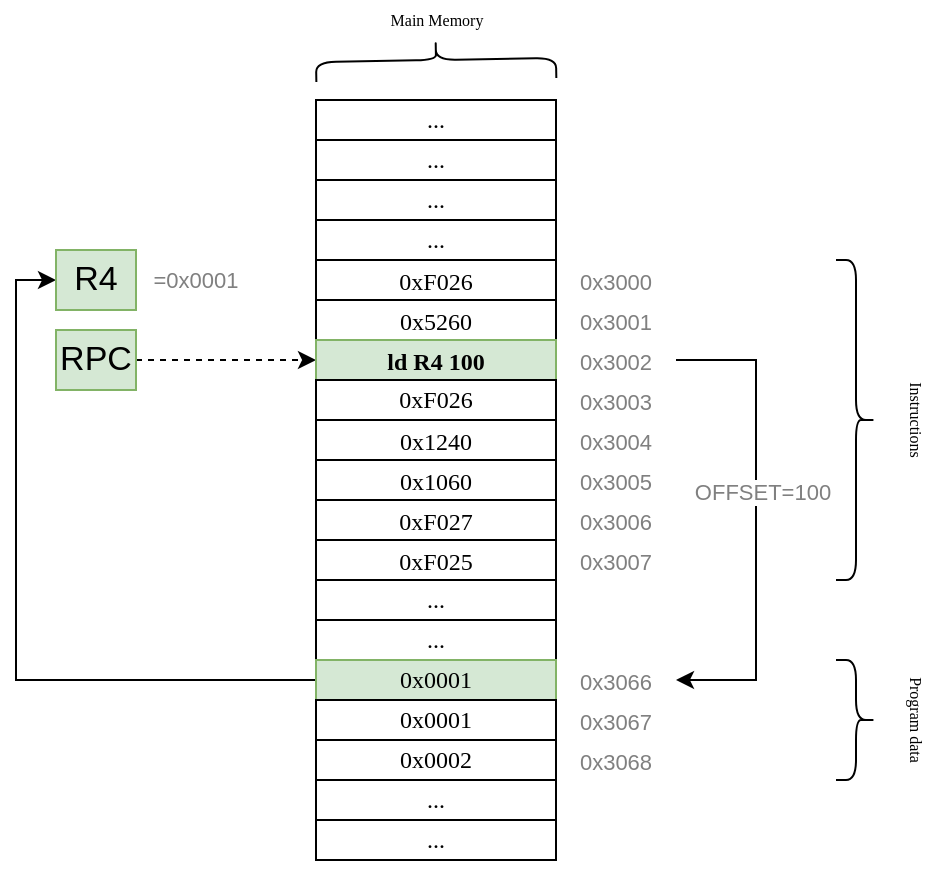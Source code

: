 <mxfile version="15.8.7" type="device"><diagram id="mS_9B1L-qNiDRTW4c1Kf" name="Page-1"><mxGraphModel dx="922" dy="743" grid="1" gridSize="10" guides="1" tooltips="1" connect="1" arrows="1" fold="1" page="1" pageScale="1" pageWidth="827" pageHeight="1169" math="0" shadow="0"><root><mxCell id="0"/><mxCell id="1" parent="0"/><mxCell id="rQF-kg94e7PpYjnTYFAC-100" style="edgeStyle=orthogonalEdgeStyle;rounded=0;orthogonalLoop=1;jettySize=auto;html=1;exitX=1;exitY=0.5;exitDx=0;exitDy=0;entryX=0;entryY=0.5;entryDx=0;entryDy=0;dashed=1;fontFamily=Verdana;fontSize=8;fontColor=#000000;" parent="1" source="4XDJ3RZ_BafD3tyeqq8T-8" target="rQF-kg94e7PpYjnTYFAC-28" edge="1"><mxGeometry relative="1" as="geometry"><mxPoint x="200" y="450" as="sourcePoint"/></mxGeometry></mxCell><mxCell id="rQF-kg94e7PpYjnTYFAC-41" style="edgeStyle=orthogonalEdgeStyle;rounded=0;orthogonalLoop=1;jettySize=auto;html=1;exitX=0.5;exitY=1;exitDx=0;exitDy=0;entryX=0.5;entryY=1;entryDx=0;entryDy=0;fontFamily=Verdana;" parent="1" source="rQF-kg94e7PpYjnTYFAC-16" target="rQF-kg94e7PpYjnTYFAC-40" edge="1"><mxGeometry relative="1" as="geometry"/></mxCell><mxCell id="rQF-kg94e7PpYjnTYFAC-16" value="" style="rounded=0;whiteSpace=wrap;html=1;fontFamily=Verdana;" parent="1" vertex="1"><mxGeometry x="280" y="340" width="120" height="380" as="geometry"/></mxCell><mxCell id="rQF-kg94e7PpYjnTYFAC-22" value="..." style="rounded=0;whiteSpace=wrap;html=1;fontFamily=Verdana;" parent="1" vertex="1"><mxGeometry x="280" y="340" width="120" height="20" as="geometry"/></mxCell><mxCell id="rQF-kg94e7PpYjnTYFAC-23" value="..." style="rounded=0;whiteSpace=wrap;html=1;fontFamily=Verdana;" parent="1" vertex="1"><mxGeometry x="280" y="360" width="120" height="20" as="geometry"/></mxCell><mxCell id="rQF-kg94e7PpYjnTYFAC-24" value="..." style="rounded=0;whiteSpace=wrap;html=1;fontFamily=Verdana;" parent="1" vertex="1"><mxGeometry x="280" y="380" width="120" height="20" as="geometry"/></mxCell><mxCell id="rQF-kg94e7PpYjnTYFAC-25" value="..." style="rounded=0;whiteSpace=wrap;html=1;fontFamily=Verdana;" parent="1" vertex="1"><mxGeometry x="280" y="400" width="120" height="20" as="geometry"/></mxCell><mxCell id="rQF-kg94e7PpYjnTYFAC-26" value="&lt;div style=&quot;font-weight: normal ; font-size: 12px ; line-height: 18px&quot;&gt;&lt;div&gt;&lt;font color=&quot;#000000&quot; style=&quot;background-color: rgb(255 , 255 , 255)&quot;&gt;0xF026&lt;/font&gt;&lt;/div&gt;&lt;/div&gt;" style="rounded=0;whiteSpace=wrap;html=1;fontFamily=Verdana;" parent="1" vertex="1"><mxGeometry x="280" y="420" width="120" height="20" as="geometry"/></mxCell><mxCell id="rQF-kg94e7PpYjnTYFAC-27" value="&lt;div style=&quot;line-height: 18px;&quot;&gt;&lt;span style=&quot;background-color: rgb(255 , 255 , 255)&quot;&gt;0x5260&lt;/span&gt;&lt;/div&gt;" style="rounded=0;whiteSpace=wrap;html=1;fontFamily=Verdana;" parent="1" vertex="1"><mxGeometry x="280" y="440" width="120" height="20" as="geometry"/></mxCell><mxCell id="rQF-kg94e7PpYjnTYFAC-28" value="&lt;div style=&quot;line-height: 18px&quot;&gt;ld R4 100&lt;/div&gt;" style="rounded=0;whiteSpace=wrap;html=1;fontFamily=Verdana;fillColor=#d5e8d4;strokeColor=#82b366;fontStyle=1" parent="1" vertex="1"><mxGeometry x="280" y="460" width="120" height="20" as="geometry"/></mxCell><mxCell id="rQF-kg94e7PpYjnTYFAC-29" value="&lt;span style=&quot;background-color: rgb(255, 255, 255);&quot;&gt;0xF026&lt;/span&gt;" style="rounded=0;whiteSpace=wrap;html=1;fontFamily=Verdana;" parent="1" vertex="1"><mxGeometry x="280" y="480" width="120" height="20" as="geometry"/></mxCell><mxCell id="rQF-kg94e7PpYjnTYFAC-30" value="&lt;div style=&quot;line-height: 18px;&quot;&gt;&lt;span style=&quot;background-color: rgb(255 , 255 , 255)&quot;&gt;0x1240&lt;/span&gt;&lt;/div&gt;" style="rounded=0;whiteSpace=wrap;html=1;fontFamily=Verdana;" parent="1" vertex="1"><mxGeometry x="280" y="500" width="120" height="20" as="geometry"/></mxCell><mxCell id="rQF-kg94e7PpYjnTYFAC-31" value="&lt;div style=&quot;line-height: 18px;&quot;&gt;&lt;div style=&quot;line-height: 18px;&quot;&gt;&lt;span style=&quot;background-color: rgb(255 , 255 , 255)&quot;&gt;0x1060&lt;/span&gt;&lt;/div&gt;&lt;/div&gt;" style="rounded=0;whiteSpace=wrap;html=1;fontFamily=Verdana;" parent="1" vertex="1"><mxGeometry x="280" y="520" width="120" height="20" as="geometry"/></mxCell><mxCell id="rQF-kg94e7PpYjnTYFAC-32" value="&lt;div style=&quot;line-height: 18px;&quot;&gt;&lt;span style=&quot;background-color: rgb(255 , 255 , 255)&quot;&gt;0xF027&lt;/span&gt;&lt;/div&gt;" style="rounded=0;whiteSpace=wrap;html=1;fontFamily=Verdana;" parent="1" vertex="1"><mxGeometry x="280" y="540" width="120" height="20" as="geometry"/></mxCell><mxCell id="rQF-kg94e7PpYjnTYFAC-33" value="&lt;div style=&quot;line-height: 18px;&quot;&gt;&lt;span style=&quot;background-color: rgb(255 , 255 , 255)&quot;&gt;0xF025&lt;/span&gt;&lt;/div&gt;" style="rounded=0;whiteSpace=wrap;html=1;fontFamily=Verdana;" parent="1" vertex="1"><mxGeometry x="280" y="560" width="120" height="20" as="geometry"/></mxCell><mxCell id="rQF-kg94e7PpYjnTYFAC-34" value="..." style="rounded=0;whiteSpace=wrap;html=1;fontFamily=Verdana;" parent="1" vertex="1"><mxGeometry x="280" y="580" width="120" height="20" as="geometry"/></mxCell><mxCell id="rQF-kg94e7PpYjnTYFAC-35" value="..." style="rounded=0;whiteSpace=wrap;html=1;fontFamily=Verdana;" parent="1" vertex="1"><mxGeometry x="280" y="600" width="120" height="20" as="geometry"/></mxCell><mxCell id="4XDJ3RZ_BafD3tyeqq8T-25" style="edgeStyle=orthogonalEdgeStyle;rounded=0;orthogonalLoop=1;jettySize=auto;html=1;exitX=0;exitY=0.5;exitDx=0;exitDy=0;entryX=0;entryY=0.5;entryDx=0;entryDy=0;fontSize=11;fontColor=#808080;" edge="1" parent="1" source="rQF-kg94e7PpYjnTYFAC-36" target="4XDJ3RZ_BafD3tyeqq8T-24"><mxGeometry relative="1" as="geometry"/></mxCell><mxCell id="rQF-kg94e7PpYjnTYFAC-36" value="0x0001" style="rounded=0;whiteSpace=wrap;html=1;fontFamily=Verdana;fillColor=#d5e8d4;strokeColor=#82b366;" parent="1" vertex="1"><mxGeometry x="280" y="620" width="120" height="20" as="geometry"/></mxCell><mxCell id="rQF-kg94e7PpYjnTYFAC-37" value="0x0001" style="rounded=0;whiteSpace=wrap;html=1;fontFamily=Verdana;" parent="1" vertex="1"><mxGeometry x="280" y="640" width="120" height="20" as="geometry"/></mxCell><mxCell id="rQF-kg94e7PpYjnTYFAC-38" value="0x0002" style="rounded=0;whiteSpace=wrap;html=1;fontFamily=Verdana;" parent="1" vertex="1"><mxGeometry x="280" y="660" width="120" height="20" as="geometry"/></mxCell><mxCell id="rQF-kg94e7PpYjnTYFAC-39" value="..." style="rounded=0;whiteSpace=wrap;html=1;fontFamily=Verdana;" parent="1" vertex="1"><mxGeometry x="280" y="680" width="120" height="20" as="geometry"/></mxCell><mxCell id="rQF-kg94e7PpYjnTYFAC-40" value="..." style="rounded=0;whiteSpace=wrap;html=1;fontFamily=Verdana;" parent="1" vertex="1"><mxGeometry x="280" y="700" width="120" height="20" as="geometry"/></mxCell><mxCell id="rQF-kg94e7PpYjnTYFAC-95" value="" style="shape=curlyBracket;whiteSpace=wrap;html=1;rounded=1;labelBackgroundColor=#FFFFFF;fontFamily=Verdana;fontSize=8;fontColor=#000000;strokeColor=#000000;fillColor=#E6E6E6;rotation=89;" parent="1" vertex="1"><mxGeometry x="330" y="260" width="20" height="120" as="geometry"/></mxCell><mxCell id="rQF-kg94e7PpYjnTYFAC-96" value="Main Memory" style="text;html=1;align=center;verticalAlign=middle;resizable=0;points=[];autosize=1;strokeColor=none;fillColor=none;fontSize=8;fontFamily=Verdana;fontColor=#000000;" parent="1" vertex="1"><mxGeometry x="305" y="290" width="70" height="20" as="geometry"/></mxCell><mxCell id="rQF-kg94e7PpYjnTYFAC-128" value="" style="shape=curlyBracket;whiteSpace=wrap;html=1;rounded=1;flipH=1;labelBackgroundColor=#FFFFFF;fontFamily=Verdana;fontSize=8;fontColor=#000000;strokeColor=#000000;fillColor=#E6E6E6;" parent="1" vertex="1"><mxGeometry x="540" y="420" width="20" height="160" as="geometry"/></mxCell><mxCell id="rQF-kg94e7PpYjnTYFAC-129" value="Instructions" style="text;html=1;strokeColor=none;fillColor=none;align=center;verticalAlign=middle;whiteSpace=wrap;rounded=0;labelBackgroundColor=#FFFFFF;fontFamily=Verdana;fontSize=8;fontColor=#000000;rotation=90;" parent="1" vertex="1"><mxGeometry x="550" y="485" width="60" height="30" as="geometry"/></mxCell><mxCell id="rQF-kg94e7PpYjnTYFAC-130" value="" style="shape=curlyBracket;whiteSpace=wrap;html=1;rounded=1;flipH=1;labelBackgroundColor=#FFFFFF;fontFamily=Verdana;fontSize=8;fontColor=#000000;strokeColor=#000000;fillColor=#E6E6E6;" parent="1" vertex="1"><mxGeometry x="540" y="620" width="20" height="60" as="geometry"/></mxCell><mxCell id="rQF-kg94e7PpYjnTYFAC-131" value="Program data" style="text;html=1;strokeColor=none;fillColor=none;align=center;verticalAlign=middle;whiteSpace=wrap;rounded=0;labelBackgroundColor=#FFFFFF;fontFamily=Verdana;fontSize=8;fontColor=#000000;rotation=90;" parent="1" vertex="1"><mxGeometry x="550" y="635" width="60" height="30" as="geometry"/></mxCell><mxCell id="4XDJ3RZ_BafD3tyeqq8T-8" value="RPC" style="rounded=0;whiteSpace=wrap;html=1;fontSize=17;fillColor=#d5e8d4;strokeColor=#82b366;" vertex="1" parent="1"><mxGeometry x="150" y="455" width="40" height="30" as="geometry"/></mxCell><mxCell id="4XDJ3RZ_BafD3tyeqq8T-9" value="&lt;font color=&quot;#808080&quot; style=&quot;font-size: 11px&quot;&gt;0x3000&lt;/font&gt;" style="text;html=1;strokeColor=none;fillColor=none;align=center;verticalAlign=middle;whiteSpace=wrap;rounded=0;fontSize=17;fontColor=#D5E8D4;" vertex="1" parent="1"><mxGeometry x="400" y="420" width="60" height="20" as="geometry"/></mxCell><mxCell id="4XDJ3RZ_BafD3tyeqq8T-10" value="&lt;font color=&quot;#808080&quot; style=&quot;font-size: 11px&quot;&gt;0x3001&lt;/font&gt;" style="text;html=1;strokeColor=none;fillColor=none;align=center;verticalAlign=middle;whiteSpace=wrap;rounded=0;fontSize=17;fontColor=#D5E8D4;" vertex="1" parent="1"><mxGeometry x="400" y="440" width="60" height="20" as="geometry"/></mxCell><mxCell id="4XDJ3RZ_BafD3tyeqq8T-23" style="edgeStyle=orthogonalEdgeStyle;rounded=0;orthogonalLoop=1;jettySize=auto;html=1;exitX=1;exitY=0.5;exitDx=0;exitDy=0;entryX=1;entryY=0.5;entryDx=0;entryDy=0;fontSize=11;fontColor=#808080;" edge="1" parent="1" source="4XDJ3RZ_BafD3tyeqq8T-12" target="4XDJ3RZ_BafD3tyeqq8T-18"><mxGeometry relative="1" as="geometry"><Array as="points"><mxPoint x="500" y="470"/><mxPoint x="500" y="630"/></Array></mxGeometry></mxCell><mxCell id="4XDJ3RZ_BafD3tyeqq8T-26" value="OFFSET=100" style="edgeLabel;html=1;align=center;verticalAlign=middle;resizable=0;points=[];fontSize=11;fontColor=#808080;" vertex="1" connectable="0" parent="4XDJ3RZ_BafD3tyeqq8T-23"><mxGeometry x="-0.12" y="3" relative="1" as="geometry"><mxPoint as="offset"/></mxGeometry></mxCell><mxCell id="4XDJ3RZ_BafD3tyeqq8T-12" value="&lt;font color=&quot;#808080&quot; style=&quot;font-size: 11px&quot;&gt;0x3002&lt;/font&gt;" style="text;html=1;strokeColor=none;fillColor=none;align=center;verticalAlign=middle;whiteSpace=wrap;rounded=0;fontSize=17;fontColor=#D5E8D4;" vertex="1" parent="1"><mxGeometry x="400" y="460" width="60" height="20" as="geometry"/></mxCell><mxCell id="4XDJ3RZ_BafD3tyeqq8T-13" value="&lt;font color=&quot;#808080&quot; style=&quot;font-size: 11px&quot;&gt;0x3003&lt;/font&gt;" style="text;html=1;strokeColor=none;fillColor=none;align=center;verticalAlign=middle;whiteSpace=wrap;rounded=0;fontSize=17;fontColor=#D5E8D4;" vertex="1" parent="1"><mxGeometry x="400" y="480" width="60" height="20" as="geometry"/></mxCell><mxCell id="4XDJ3RZ_BafD3tyeqq8T-14" value="&lt;font color=&quot;#808080&quot; style=&quot;font-size: 11px&quot;&gt;0x3004&lt;/font&gt;" style="text;html=1;strokeColor=none;fillColor=none;align=center;verticalAlign=middle;whiteSpace=wrap;rounded=0;fontSize=17;fontColor=#D5E8D4;" vertex="1" parent="1"><mxGeometry x="400" y="500" width="60" height="20" as="geometry"/></mxCell><mxCell id="4XDJ3RZ_BafD3tyeqq8T-15" value="&lt;font color=&quot;#808080&quot; style=&quot;font-size: 11px&quot;&gt;0x3005&lt;/font&gt;" style="text;html=1;strokeColor=none;fillColor=none;align=center;verticalAlign=middle;whiteSpace=wrap;rounded=0;fontSize=17;fontColor=#D5E8D4;" vertex="1" parent="1"><mxGeometry x="400" y="520" width="60" height="20" as="geometry"/></mxCell><mxCell id="4XDJ3RZ_BafD3tyeqq8T-16" value="&lt;font color=&quot;#808080&quot; style=&quot;font-size: 11px&quot;&gt;0x3006&lt;/font&gt;" style="text;html=1;strokeColor=none;fillColor=none;align=center;verticalAlign=middle;whiteSpace=wrap;rounded=0;fontSize=17;fontColor=#D5E8D4;" vertex="1" parent="1"><mxGeometry x="400" y="540" width="60" height="20" as="geometry"/></mxCell><mxCell id="4XDJ3RZ_BafD3tyeqq8T-17" value="&lt;font color=&quot;#808080&quot; style=&quot;font-size: 11px&quot;&gt;0x3007&lt;/font&gt;" style="text;html=1;strokeColor=none;fillColor=none;align=center;verticalAlign=middle;whiteSpace=wrap;rounded=0;fontSize=17;fontColor=#D5E8D4;" vertex="1" parent="1"><mxGeometry x="400" y="560" width="60" height="20" as="geometry"/></mxCell><mxCell id="4XDJ3RZ_BafD3tyeqq8T-18" value="&lt;font color=&quot;#808080&quot; style=&quot;font-size: 11px&quot;&gt;0x3066&lt;/font&gt;" style="text;html=1;strokeColor=none;fillColor=none;align=center;verticalAlign=middle;whiteSpace=wrap;rounded=0;fontSize=17;fontColor=#D5E8D4;" vertex="1" parent="1"><mxGeometry x="400" y="620" width="60" height="20" as="geometry"/></mxCell><mxCell id="4XDJ3RZ_BafD3tyeqq8T-19" value="&lt;font color=&quot;#808080&quot; style=&quot;font-size: 11px&quot;&gt;0x3067&lt;/font&gt;" style="text;html=1;strokeColor=none;fillColor=none;align=center;verticalAlign=middle;whiteSpace=wrap;rounded=0;fontSize=17;fontColor=#D5E8D4;" vertex="1" parent="1"><mxGeometry x="400" y="640" width="60" height="20" as="geometry"/></mxCell><mxCell id="4XDJ3RZ_BafD3tyeqq8T-20" value="&lt;font color=&quot;#808080&quot; style=&quot;font-size: 11px&quot;&gt;0x3068&lt;/font&gt;" style="text;html=1;strokeColor=none;fillColor=none;align=center;verticalAlign=middle;whiteSpace=wrap;rounded=0;fontSize=17;fontColor=#D5E8D4;" vertex="1" parent="1"><mxGeometry x="400" y="660" width="60" height="20" as="geometry"/></mxCell><mxCell id="4XDJ3RZ_BafD3tyeqq8T-24" value="R4" style="rounded=0;whiteSpace=wrap;html=1;fontSize=17;fillColor=#d5e8d4;strokeColor=#82b366;" vertex="1" parent="1"><mxGeometry x="150" y="415" width="40" height="30" as="geometry"/></mxCell><mxCell id="4XDJ3RZ_BafD3tyeqq8T-31" value="=0x0001" style="text;html=1;strokeColor=none;fillColor=none;align=center;verticalAlign=middle;whiteSpace=wrap;rounded=0;labelBackgroundColor=none;fontSize=11;fontColor=#808080;" vertex="1" parent="1"><mxGeometry x="190" y="415" width="60" height="30" as="geometry"/></mxCell></root></mxGraphModel></diagram></mxfile>